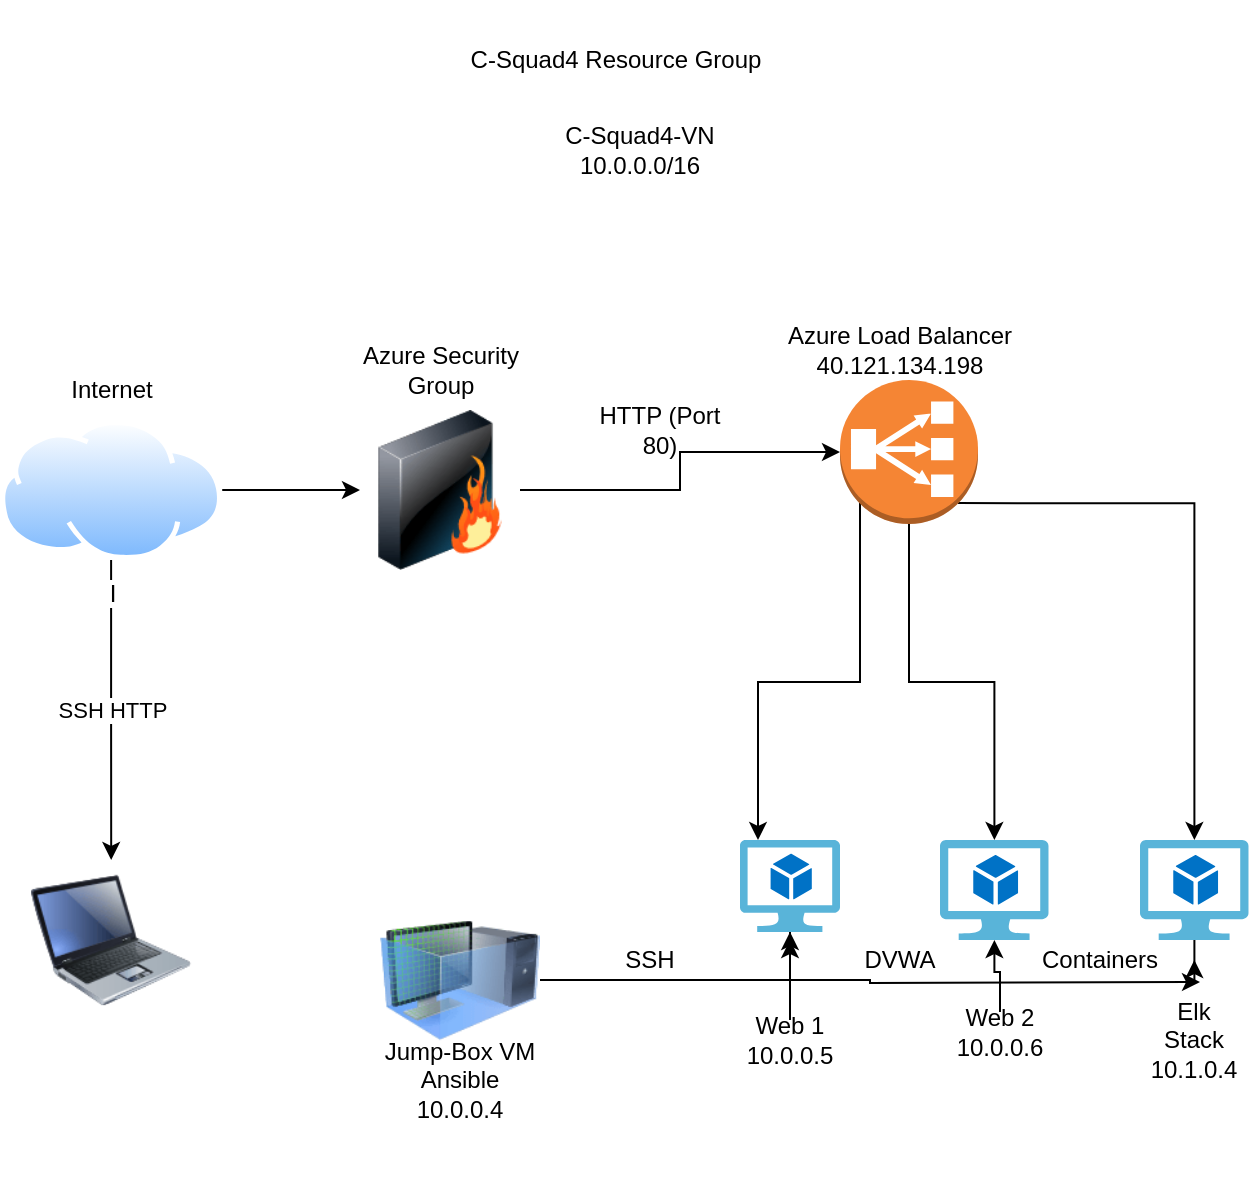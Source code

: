 <mxfile version="15.2.9" type="device"><diagram id="dR8vP19yM1yo7SUL7EN2" name="Page-1"><mxGraphModel dx="1102" dy="614" grid="1" gridSize="10" guides="1" tooltips="1" connect="1" arrows="1" fold="1" page="1" pageScale="1" pageWidth="850" pageHeight="1100" math="0" shadow="0"><root><mxCell id="0"/><mxCell id="1" parent="0"/><mxCell id="fcVTSGSTz0efReq040GM-9" value="SSH HTTP" style="edgeStyle=orthogonalEdgeStyle;rounded=0;orthogonalLoop=1;jettySize=auto;html=1;" parent="1" source="fcVTSGSTz0efReq040GM-1" target="fcVTSGSTz0efReq040GM-2" edge="1"><mxGeometry relative="1" as="geometry"/></mxCell><mxCell id="fcVTSGSTz0efReq040GM-10" style="edgeStyle=orthogonalEdgeStyle;rounded=0;orthogonalLoop=1;jettySize=auto;html=1;exitX=1;exitY=0.5;exitDx=0;exitDy=0;" parent="1" source="fcVTSGSTz0efReq040GM-1" target="fcVTSGSTz0efReq040GM-3" edge="1"><mxGeometry relative="1" as="geometry"/></mxCell><mxCell id="fcVTSGSTz0efReq040GM-1" value="I" style="aspect=fixed;perimeter=ellipsePerimeter;html=1;align=center;shadow=0;dashed=0;spacingTop=3;image;image=img/lib/active_directory/internet_cloud.svg;" parent="1" vertex="1"><mxGeometry x="100" y="240" width="111.11" height="70" as="geometry"/></mxCell><mxCell id="fcVTSGSTz0efReq040GM-2" value="" style="image;html=1;image=img/lib/clip_art/computers/Laptop_128x128.png" parent="1" vertex="1"><mxGeometry x="115.56" y="460" width="80" height="80" as="geometry"/></mxCell><mxCell id="fcVTSGSTz0efReq040GM-11" style="edgeStyle=orthogonalEdgeStyle;rounded=0;orthogonalLoop=1;jettySize=auto;html=1;exitX=1;exitY=0.5;exitDx=0;exitDy=0;" parent="1" source="fcVTSGSTz0efReq040GM-3" target="EqjQLb1YEfKKWXbKcQEP-1" edge="1"><mxGeometry relative="1" as="geometry"><mxPoint x="505.5" y="270" as="targetPoint"/></mxGeometry></mxCell><mxCell id="fcVTSGSTz0efReq040GM-3" value="" style="image;html=1;image=img/lib/clip_art/networking/Firewall_128x128.png" parent="1" vertex="1"><mxGeometry x="280" y="235" width="80" height="80" as="geometry"/></mxCell><mxCell id="fcVTSGSTz0efReq040GM-12" style="edgeStyle=orthogonalEdgeStyle;rounded=0;orthogonalLoop=1;jettySize=auto;html=1;exitX=0.145;exitY=0.855;exitDx=0;exitDy=0;exitPerimeter=0;entryX=0.18;entryY=0;entryDx=0;entryDy=0;entryPerimeter=0;" parent="1" source="EqjQLb1YEfKKWXbKcQEP-1" target="fcVTSGSTz0efReq040GM-6" edge="1"><mxGeometry relative="1" as="geometry"><mxPoint x="502.2" y="297.6" as="sourcePoint"/></mxGeometry></mxCell><mxCell id="fcVTSGSTz0efReq040GM-13" style="edgeStyle=orthogonalEdgeStyle;rounded=0;orthogonalLoop=1;jettySize=auto;html=1;exitX=0.5;exitY=1;exitDx=0;exitDy=0;exitPerimeter=0;" parent="1" source="EqjQLb1YEfKKWXbKcQEP-1" target="fcVTSGSTz0efReq040GM-7" edge="1"><mxGeometry relative="1" as="geometry"><mxPoint x="555" y="300" as="sourcePoint"/></mxGeometry></mxCell><mxCell id="fcVTSGSTz0efReq040GM-14" style="edgeStyle=orthogonalEdgeStyle;rounded=0;orthogonalLoop=1;jettySize=auto;html=1;exitX=0.855;exitY=0.855;exitDx=0;exitDy=0;exitPerimeter=0;" parent="1" source="EqjQLb1YEfKKWXbKcQEP-1" target="fcVTSGSTz0efReq040GM-8" edge="1"><mxGeometry relative="1" as="geometry"><mxPoint x="607.8" y="297.6" as="sourcePoint"/></mxGeometry></mxCell><mxCell id="fcVTSGSTz0efReq040GM-35" style="edgeStyle=orthogonalEdgeStyle;rounded=0;orthogonalLoop=1;jettySize=auto;html=1;" parent="1" source="fcVTSGSTz0efReq040GM-6" edge="1"><mxGeometry relative="1" as="geometry"><mxPoint x="495" y="500" as="targetPoint"/></mxGeometry></mxCell><mxCell id="fcVTSGSTz0efReq040GM-6" value="" style="sketch=0;aspect=fixed;html=1;points=[];align=center;image;fontSize=12;image=img/lib/mscae/Virtual_Machine_2.svg;" parent="1" vertex="1"><mxGeometry x="470" y="450" width="50" height="46" as="geometry"/></mxCell><mxCell id="fcVTSGSTz0efReq040GM-7" value="" style="sketch=0;aspect=fixed;html=1;points=[];align=center;image;fontSize=12;image=img/lib/mscae/Virtual_Machine_2.svg;" parent="1" vertex="1"><mxGeometry x="570" y="450" width="54.35" height="50" as="geometry"/></mxCell><mxCell id="fcVTSGSTz0efReq040GM-38" style="edgeStyle=orthogonalEdgeStyle;rounded=0;orthogonalLoop=1;jettySize=auto;html=1;" parent="1" source="fcVTSGSTz0efReq040GM-8" edge="1"><mxGeometry relative="1" as="geometry"><mxPoint x="697.175" y="510" as="targetPoint"/></mxGeometry></mxCell><mxCell id="fcVTSGSTz0efReq040GM-8" value="" style="sketch=0;aspect=fixed;html=1;points=[];align=center;image;fontSize=12;image=img/lib/mscae/Virtual_Machine_2.svg;" parent="1" vertex="1"><mxGeometry x="670" y="450" width="54.35" height="50" as="geometry"/></mxCell><mxCell id="fcVTSGSTz0efReq040GM-18" value="Azure Security&lt;br&gt;Group" style="text;html=1;resizable=0;autosize=1;align=center;verticalAlign=middle;points=[];fillColor=none;strokeColor=none;rounded=0;" parent="1" vertex="1"><mxGeometry x="275" y="200" width="90" height="30" as="geometry"/></mxCell><mxCell id="fcVTSGSTz0efReq040GM-21" value="Internet" style="text;html=1;strokeColor=none;fillColor=none;align=center;verticalAlign=middle;whiteSpace=wrap;rounded=0;" parent="1" vertex="1"><mxGeometry x="135.56" y="215" width="40" height="20" as="geometry"/></mxCell><mxCell id="fcVTSGSTz0efReq040GM-22" value="C-Squad4-VN&lt;br&gt;10.0.0.0/16" style="text;html=1;strokeColor=none;fillColor=none;align=center;verticalAlign=middle;whiteSpace=wrap;rounded=0;" parent="1" vertex="1"><mxGeometry x="330" y="80" width="180" height="50" as="geometry"/></mxCell><mxCell id="fcVTSGSTz0efReq040GM-23" value="Azure Load Balancer&lt;br&gt;40.121.134.198" style="text;html=1;strokeColor=none;fillColor=none;align=center;verticalAlign=middle;whiteSpace=wrap;rounded=0;" parent="1" vertex="1"><mxGeometry x="480" y="195" width="140" height="20" as="geometry"/></mxCell><mxCell id="fcVTSGSTz0efReq040GM-25" value="HTTP (Port 80)" style="text;html=1;strokeColor=none;fillColor=none;align=center;verticalAlign=middle;whiteSpace=wrap;rounded=0;" parent="1" vertex="1"><mxGeometry x="390" y="235" width="80" height="20" as="geometry"/></mxCell><mxCell id="fcVTSGSTz0efReq040GM-34" style="edgeStyle=orthogonalEdgeStyle;rounded=0;orthogonalLoop=1;jettySize=auto;html=1;" parent="1" source="EqjQLb1YEfKKWXbKcQEP-2" edge="1"><mxGeometry relative="1" as="geometry"><mxPoint x="700" y="521" as="targetPoint"/></mxGeometry></mxCell><mxCell id="fcVTSGSTz0efReq040GM-26" value="Jump-Box VM Ansible&lt;br&gt;10.0.0.4" style="text;html=1;strokeColor=none;fillColor=none;align=center;verticalAlign=middle;whiteSpace=wrap;rounded=0;" parent="1" vertex="1"><mxGeometry x="280" y="520" width="100" height="100" as="geometry"/></mxCell><mxCell id="fcVTSGSTz0efReq040GM-40" value="" style="edgeStyle=orthogonalEdgeStyle;rounded=0;orthogonalLoop=1;jettySize=auto;html=1;" parent="1" source="fcVTSGSTz0efReq040GM-27" target="fcVTSGSTz0efReq040GM-6" edge="1"><mxGeometry relative="1" as="geometry"/></mxCell><mxCell id="fcVTSGSTz0efReq040GM-27" value="Web 1&lt;br&gt;10.0.0.5" style="text;html=1;strokeColor=none;fillColor=none;align=center;verticalAlign=middle;whiteSpace=wrap;rounded=0;" parent="1" vertex="1"><mxGeometry x="475" y="540" width="40" height="20" as="geometry"/></mxCell><mxCell id="fcVTSGSTz0efReq040GM-39" style="edgeStyle=orthogonalEdgeStyle;rounded=0;orthogonalLoop=1;jettySize=auto;html=1;" parent="1" source="fcVTSGSTz0efReq040GM-28" target="fcVTSGSTz0efReq040GM-7" edge="1"><mxGeometry relative="1" as="geometry"/></mxCell><mxCell id="fcVTSGSTz0efReq040GM-28" value="Web 2&lt;br&gt;10.0.0.6" style="text;html=1;strokeColor=none;fillColor=none;align=center;verticalAlign=middle;whiteSpace=wrap;rounded=0;" parent="1" vertex="1"><mxGeometry x="580" y="536" width="40" height="20" as="geometry"/></mxCell><mxCell id="fcVTSGSTz0efReq040GM-29" value="Elk Stack&lt;br&gt;10.1.0.4" style="text;html=1;strokeColor=none;fillColor=none;align=center;verticalAlign=middle;whiteSpace=wrap;rounded=0;" parent="1" vertex="1"><mxGeometry x="677.17" y="540" width="40" height="20" as="geometry"/></mxCell><mxCell id="fcVTSGSTz0efReq040GM-30" value="SSH" style="text;html=1;strokeColor=none;fillColor=none;align=center;verticalAlign=middle;whiteSpace=wrap;rounded=0;" parent="1" vertex="1"><mxGeometry x="405" y="500" width="40" height="20" as="geometry"/></mxCell><mxCell id="fcVTSGSTz0efReq040GM-41" value="DVWA" style="text;html=1;strokeColor=none;fillColor=none;align=center;verticalAlign=middle;whiteSpace=wrap;rounded=0;" parent="1" vertex="1"><mxGeometry x="530" y="500" width="40" height="20" as="geometry"/></mxCell><mxCell id="fcVTSGSTz0efReq040GM-42" value="Containers" style="text;html=1;strokeColor=none;fillColor=none;align=center;verticalAlign=middle;whiteSpace=wrap;rounded=0;" parent="1" vertex="1"><mxGeometry x="630" y="500" width="40" height="20" as="geometry"/></mxCell><mxCell id="fcVTSGSTz0efReq040GM-44" value="C-Squad4 Resource Group" style="text;html=1;strokeColor=none;fillColor=none;align=center;verticalAlign=middle;whiteSpace=wrap;rounded=0;" parent="1" vertex="1"><mxGeometry x="175.56" y="30" width="464.44" height="60" as="geometry"/></mxCell><mxCell id="EqjQLb1YEfKKWXbKcQEP-1" value="" style="outlineConnect=0;dashed=0;verticalLabelPosition=bottom;verticalAlign=top;align=center;html=1;shape=mxgraph.aws3.classic_load_balancer;fillColor=#F58534;gradientColor=none;" vertex="1" parent="1"><mxGeometry x="520" y="220" width="69" height="72" as="geometry"/></mxCell><mxCell id="EqjQLb1YEfKKWXbKcQEP-2" value="" style="image;html=1;image=img/lib/clip_art/computers/Virtual_Machine_128x128.png" vertex="1" parent="1"><mxGeometry x="290" y="480" width="80" height="80" as="geometry"/></mxCell></root></mxGraphModel></diagram></mxfile>